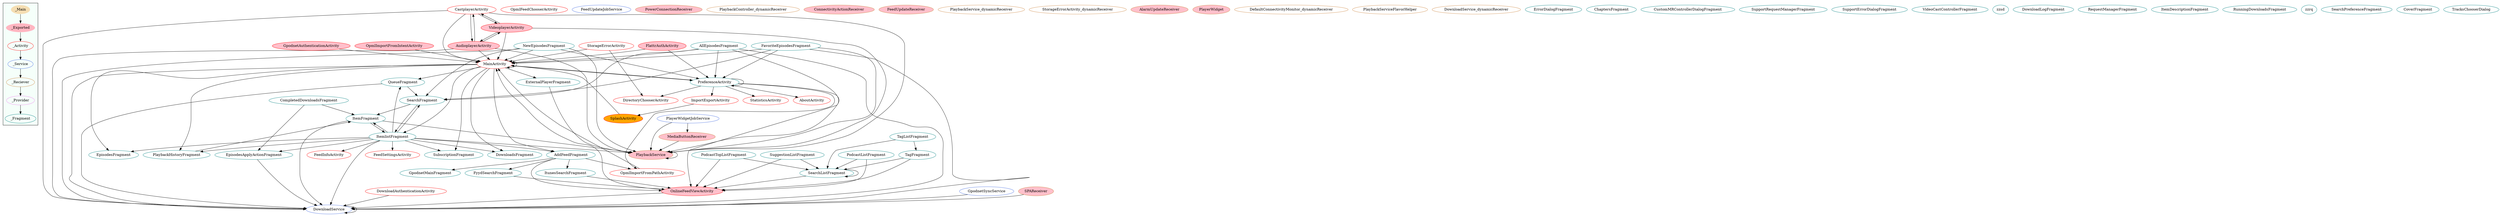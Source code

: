digraph G {
subgraph cluster_legend{ 
bgcolor=mintcream;
_Activity[color = red];
_Service[color = royalblue];
_Provider[color = violet];
_Reciever[color = peru];
_Fragment[color = teal];
_Main[style=filled, fillcolor=wheat, color = mintcream];
_Exported[style=filled, fillcolor=lightpink, color = mintcream];
_Main -> _Exported -> _Activity -> _Service -> _Reciever -> _Provider -> _Fragment; 
}
CastplayerActivity[color = red];
StorageErrorActivity[color = red];
FeedInfoActivity[color = red];
FeedSettingsActivity[color = red];
AboutActivity[color = red];
OpmlImportFromPathActivity[color = red];
VideoplayerActivity[style=filled, fillcolor=pink, color = red];
FlattrAuthActivity[style=filled, fillcolor=pink, color = red];
DownloadAuthenticationActivity[color = red];
OpmlFeedChooserActivity[color = red];
ImportExportActivity[color = red];
SplashActivity[style=filled, fillcolor=orange, color = red];
DirectoryChooserActivity[color = red];
StatisticsActivity[color = red];
MainActivity[color = red];
AudioplayerActivity[style=filled, fillcolor=pink, color = red];
PreferenceActivity[color = red];
GpodnetAuthenticationActivity[style=filled, fillcolor=pink, color = red];
OnlineFeedViewActivity[style=filled, fillcolor=pink, color = red];
OpmlImportFromIntentActivity[style=filled, fillcolor=pink, color = red];
PlaybackService[style=filled, fillcolor=pink, color = royalblue];
FeedUpdateJobService[color = royalblue];
GpodnetSyncService[color = royalblue];
PlayerWidgetJobService[color = royalblue];
DownloadService[color = royalblue];
PowerConnectionReceiver[style=filled, fillcolor=pink, color = peru];
PlaybackController_dynamicReceiver[color = peru];
ConnectivityActionReceiver[style=filled, fillcolor=pink, color = peru];
FeedUpdateReceiver[style=filled, fillcolor=pink, color = peru];
MediaButtonReceiver[style=filled, fillcolor=pink, color = peru];
PlaybackService[color = peru];
PlaybackService_dynamicReceiver[color = peru];
StorageErrorActivity_dynamicReceiver[color = peru];
AlarmUpdateReceiver[style=filled, fillcolor=pink, color = peru];
PlayerWidget[style=filled, fillcolor=pink, color = peru];
SPAReceiver[style=filled, fillcolor=pink, color = peru];
DefaultConnectivityMonitor_dynamicReceiver[color = peru];
PlaybackServiceFlavorHelper[color = peru];
DownloadService_dynamicReceiver[color = peru];
TagFragment[color = teal];
ErrorDialogFragment[color = teal];
SearchFragment[color = teal];
ChaptersFragment[color = teal];
PodcastTopListFragment[color = teal];
EpisodesApplyActionFragment[color = teal];
CustomMRControllerDialogFragment[color = teal];
SupportRequestManagerFragment[color = teal];
SupportErrorDialogFragment[color = teal];
VideoCastControllerFragment[color = teal];
ItunesSearchFragment[color = teal];
PreferenceActivity[color = teal];
SearchListFragment[color = teal];
QueueFragment[color = teal];
ExternalPlayerFragment[color = teal];
FavoriteEpisodesFragment[color = teal];
SubscriptionFragment[color = teal];
zzsd[color = teal];
DownloadLogFragment[color = teal];
NewEpisodesFragment[color = teal];
RequestManagerFragment[color = teal];
ItemDescriptionFragment[color = teal];
ItemFragment[color = teal];
AllEpisodesFragment[color = teal];
SuggestionListFragment[color = teal];
RunningDownloadsFragment[color = teal];
zzrq[color = teal];
SearchPreferenceFragment[color = teal];
DownloadsFragment[color = teal];
PlaybackHistoryFragment[color = teal];
ItemlistFragment[color = teal];
EpisodesFragment[color = teal];
FyydSearchFragment[color = teal];
CoverFragment[color = teal];
TagListFragment[color = teal];
PodcastListFragment[color = teal];
GpodnetMainFragment[color = teal];
AddFeedFragment[color = teal];
CompletedDownloadsFragment[color = teal];
TracksChooserDialog[color = teal];
CastplayerActivity->MainActivity;
CastplayerActivity->AudioplayerActivity;
CastplayerActivity->PlaybackService;
CastplayerActivity->DownloadService;
CastplayerActivity->VideoplayerActivity;
TagFragment->OnlineFeedViewActivity;
TagFragment->SearchListFragment;
SearchFragment->ItemlistFragment;
SearchFragment->ItemFragment;
VideoplayerActivity->PlaybackService;
VideoplayerActivity->MainActivity;
VideoplayerActivity->CastplayerActivity;
VideoplayerActivity->AudioplayerActivity;
FlattrAuthActivity->PreferenceActivity;
FlattrAuthActivity->MainActivity;
PodcastTopListFragment->SearchListFragment;
PodcastTopListFragment->OnlineFeedViewActivity;
PlayerWidgetJobService->PlaybackService;
PlayerWidgetJobService->MediaButtonReceiver;
EpisodesApplyActionFragment->DownloadService;
SPAReceiver->DownloadService;
ItunesSearchFragment->OnlineFeedViewActivity;
GpodnetSyncService->DownloadService;
QueueFragment->DownloadService;
QueueFragment->SearchFragment;
FavoriteEpisodesFragment->PreferenceActivity;
FavoriteEpisodesFragment->DownloadService;
FavoriteEpisodesFragment->MainActivity;
FavoriteEpisodesFragment->SearchFragment;
FavoriteEpisodesFragment->PlaybackService;
PlaybackService->PlaybackService;
NewEpisodesFragment->DownloadService;
NewEpisodesFragment->SearchFragment;
NewEpisodesFragment->PlaybackService;
NewEpisodesFragment->PreferenceActivity;
NewEpisodesFragment->MainActivity;
MediaButtonReceiver->PlaybackService;
DownloadAuthenticationActivity->DownloadService;
ItemFragment->ItemlistFragment;
ItemFragment->DownloadService;
ItemFragment->PlaybackService;
AllEpisodesFragment->PlaybackService;
AllEpisodesFragment->MainActivity;
AllEpisodesFragment->SearchFragment;
AllEpisodesFragment->PreferenceActivity;
AllEpisodesFragment->DownloadService;
SuggestionListFragment->SearchListFragment;
SuggestionListFragment->OnlineFeedViewActivity;
SplashActivity->MainActivity;
MainActivity->ItemlistFragment;
MainActivity->SubscriptionFragment;
MainActivity->QueueFragment;
MainActivity->EpisodesFragment;
MainActivity->DownloadsFragment;
MainActivity->AddFeedFragment;
MainActivity->MainActivity;
MainActivity->PlaybackHistoryFragment;
MainActivity->DownloadService;
MainActivity->PreferenceActivity;
MainActivity->ExternalPlayerFragment;
ItemlistFragment->DownloadService;
ItemlistFragment->FeedInfoActivity;
ItemlistFragment->PlaybackService;
ItemlistFragment->ItemFragment;
ItemlistFragment->QueueFragment;
ItemlistFragment->SubscriptionFragment;
ItemlistFragment->SearchFragment;
ItemlistFragment->PlaybackHistoryFragment;
ItemlistFragment->FeedSettingsActivity;
ItemlistFragment->EpisodesFragment;
ItemlistFragment->EpisodesApplyActionFragment;
ItemlistFragment->DownloadsFragment;
ItemlistFragment->AddFeedFragment;
FyydSearchFragment->OnlineFeedViewActivity;
GpodnetAuthenticationActivity->MainActivity;
OnlineFeedViewActivity->DownloadService;
OnlineFeedViewActivity->MainActivity;
TagListFragment->TagFragment;
TagListFragment->SearchListFragment;
PodcastListFragment->SearchListFragment;
PodcastListFragment->OnlineFeedViewActivity;
PreferenceActivity->PreferenceActivity;
PreferenceActivity->OpmlImportFromPathActivity;
PreferenceActivity->DirectoryChooserActivity;
PreferenceActivity->StatisticsActivity;
PreferenceActivity->MainActivity;
PreferenceActivity->ImportExportActivity;
PreferenceActivity->OnlineFeedViewActivity;
PreferenceActivity->AboutActivity;
SearchListFragment->SearchListFragment;
SearchListFragment->OnlineFeedViewActivity;
ExternalPlayerFragment->PlaybackService;
StorageErrorActivity->MainActivity;
StorageErrorActivity->DirectoryChooserActivity;
OpmlImportFromPathActivity->MainActivity;
ImportExportActivity->SplashActivity;
AudioplayerActivity->PlaybackService;
AudioplayerActivity->MainActivity;
AudioplayerActivity->VideoplayerActivity;
AudioplayerActivity->DownloadService;
AudioplayerActivity->CastplayerActivity;
PlaybackHistoryFragment->ItemFragment;
OpmlImportFromIntentActivity->MainActivity;
DownloadService->DownloadService;
AddFeedFragment->GpodnetMainFragment;
AddFeedFragment->FyydSearchFragment;
AddFeedFragment->OpmlImportFromPathActivity;
AddFeedFragment->ItunesSearchFragment;
AddFeedFragment->OnlineFeedViewActivity;
CompletedDownloadsFragment->EpisodesApplyActionFragment;
CompletedDownloadsFragment->ItemFragment;
}
